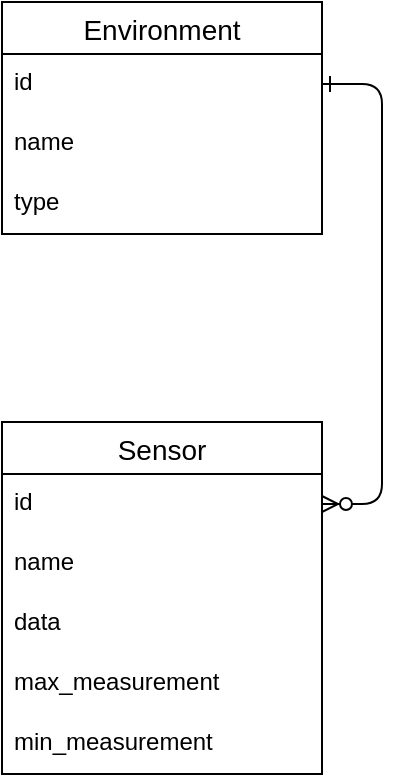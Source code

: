 <mxfile version="14.8.3" type="github">
  <diagram id="HwXfFfDnvef87fIKIueW" name="Page-1">
    <mxGraphModel dx="1067" dy="452" grid="1" gridSize="10" guides="1" tooltips="1" connect="1" arrows="1" fold="1" page="1" pageScale="1" pageWidth="827" pageHeight="1169" math="0" shadow="0">
      <root>
        <mxCell id="0" />
        <mxCell id="1" parent="0" />
        <mxCell id="EYjgoM2DU10VDm7mYKHZ-1" value="" style="edgeStyle=entityRelationEdgeStyle;endArrow=ERzeroToMany;startArrow=ERone;endFill=1;startFill=0;entryX=1;entryY=0.5;entryDx=0;entryDy=0;" edge="1" parent="1" source="EYjgoM2DU10VDm7mYKHZ-3" target="EYjgoM2DU10VDm7mYKHZ-7">
          <mxGeometry width="100" height="100" relative="1" as="geometry">
            <mxPoint x="530" y="170" as="sourcePoint" />
            <mxPoint x="550" y="373" as="targetPoint" />
          </mxGeometry>
        </mxCell>
        <mxCell id="EYjgoM2DU10VDm7mYKHZ-2" value="Environment" style="swimlane;fontStyle=0;childLayout=stackLayout;horizontal=1;startSize=26;horizontalStack=0;resizeParent=1;resizeParentMax=0;resizeLast=0;collapsible=1;marginBottom=0;align=center;fontSize=14;" vertex="1" parent="1">
          <mxGeometry x="310" y="120" width="160" height="116" as="geometry" />
        </mxCell>
        <mxCell id="EYjgoM2DU10VDm7mYKHZ-3" value="id" style="text;strokeColor=none;fillColor=none;spacingLeft=4;spacingRight=4;overflow=hidden;rotatable=0;points=[[0,0.5],[1,0.5]];portConstraint=eastwest;fontSize=12;" vertex="1" parent="EYjgoM2DU10VDm7mYKHZ-2">
          <mxGeometry y="26" width="160" height="30" as="geometry" />
        </mxCell>
        <mxCell id="EYjgoM2DU10VDm7mYKHZ-4" value="name" style="text;strokeColor=none;fillColor=none;spacingLeft=4;spacingRight=4;overflow=hidden;rotatable=0;points=[[0,0.5],[1,0.5]];portConstraint=eastwest;fontSize=12;" vertex="1" parent="EYjgoM2DU10VDm7mYKHZ-2">
          <mxGeometry y="56" width="160" height="30" as="geometry" />
        </mxCell>
        <mxCell id="EYjgoM2DU10VDm7mYKHZ-5" value="type" style="text;strokeColor=none;fillColor=none;spacingLeft=4;spacingRight=4;overflow=hidden;rotatable=0;points=[[0,0.5],[1,0.5]];portConstraint=eastwest;fontSize=12;" vertex="1" parent="EYjgoM2DU10VDm7mYKHZ-2">
          <mxGeometry y="86" width="160" height="30" as="geometry" />
        </mxCell>
        <mxCell id="EYjgoM2DU10VDm7mYKHZ-6" value="Sensor" style="swimlane;fontStyle=0;childLayout=stackLayout;horizontal=1;startSize=26;horizontalStack=0;resizeParent=1;resizeParentMax=0;resizeLast=0;collapsible=1;marginBottom=0;align=center;fontSize=14;" vertex="1" parent="1">
          <mxGeometry x="310" y="330" width="160" height="176" as="geometry" />
        </mxCell>
        <mxCell id="EYjgoM2DU10VDm7mYKHZ-7" value="id" style="text;strokeColor=none;fillColor=none;spacingLeft=4;spacingRight=4;overflow=hidden;rotatable=0;points=[[0,0.5],[1,0.5]];portConstraint=eastwest;fontSize=12;" vertex="1" parent="EYjgoM2DU10VDm7mYKHZ-6">
          <mxGeometry y="26" width="160" height="30" as="geometry" />
        </mxCell>
        <mxCell id="EYjgoM2DU10VDm7mYKHZ-8" value="name" style="text;strokeColor=none;fillColor=none;spacingLeft=4;spacingRight=4;overflow=hidden;rotatable=0;points=[[0,0.5],[1,0.5]];portConstraint=eastwest;fontSize=12;" vertex="1" parent="EYjgoM2DU10VDm7mYKHZ-6">
          <mxGeometry y="56" width="160" height="30" as="geometry" />
        </mxCell>
        <mxCell id="EYjgoM2DU10VDm7mYKHZ-9" value="data" style="text;strokeColor=none;fillColor=none;spacingLeft=4;spacingRight=4;overflow=hidden;rotatable=0;points=[[0,0.5],[1,0.5]];portConstraint=eastwest;fontSize=12;" vertex="1" parent="EYjgoM2DU10VDm7mYKHZ-6">
          <mxGeometry y="86" width="160" height="30" as="geometry" />
        </mxCell>
        <mxCell id="EYjgoM2DU10VDm7mYKHZ-10" value="max_measurement" style="text;strokeColor=none;fillColor=none;spacingLeft=4;spacingRight=4;overflow=hidden;rotatable=0;points=[[0,0.5],[1,0.5]];portConstraint=eastwest;fontSize=12;" vertex="1" parent="EYjgoM2DU10VDm7mYKHZ-6">
          <mxGeometry y="116" width="160" height="30" as="geometry" />
        </mxCell>
        <mxCell id="EYjgoM2DU10VDm7mYKHZ-11" value="min_measurement" style="text;strokeColor=none;fillColor=none;spacingLeft=4;spacingRight=4;overflow=hidden;rotatable=0;points=[[0,0.5],[1,0.5]];portConstraint=eastwest;fontSize=12;" vertex="1" parent="EYjgoM2DU10VDm7mYKHZ-6">
          <mxGeometry y="146" width="160" height="30" as="geometry" />
        </mxCell>
      </root>
    </mxGraphModel>
  </diagram>
</mxfile>
